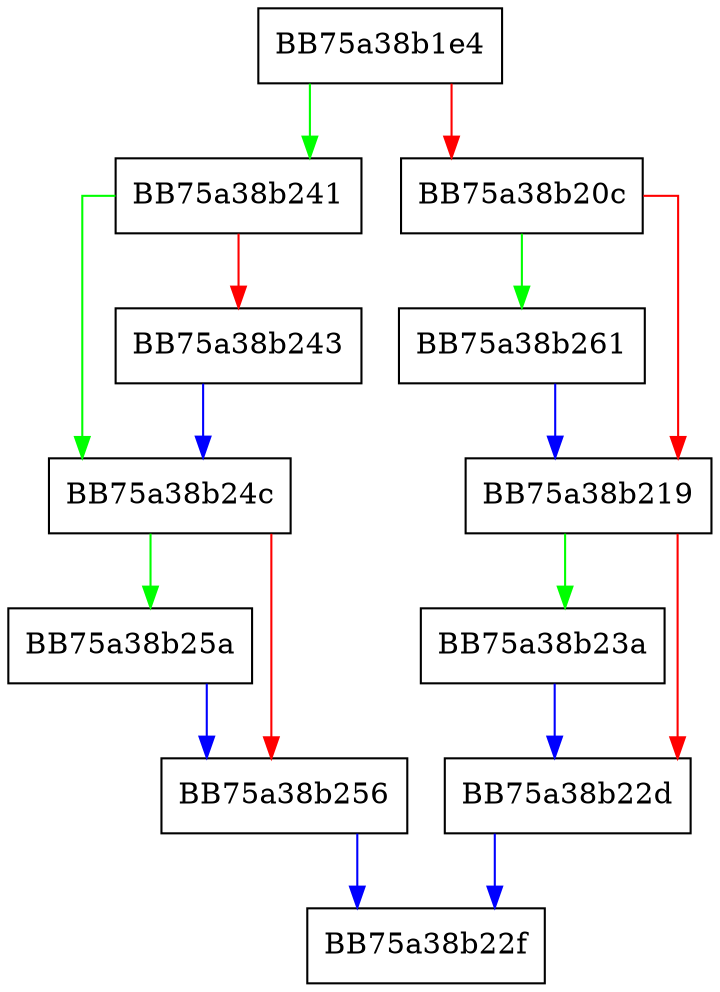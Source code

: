digraph GetPPIDForRunningProcess {
  node [shape="box"];
  graph [splines=ortho];
  BB75a38b1e4 -> BB75a38b241 [color="green"];
  BB75a38b1e4 -> BB75a38b20c [color="red"];
  BB75a38b20c -> BB75a38b261 [color="green"];
  BB75a38b20c -> BB75a38b219 [color="red"];
  BB75a38b219 -> BB75a38b23a [color="green"];
  BB75a38b219 -> BB75a38b22d [color="red"];
  BB75a38b22d -> BB75a38b22f [color="blue"];
  BB75a38b23a -> BB75a38b22d [color="blue"];
  BB75a38b241 -> BB75a38b24c [color="green"];
  BB75a38b241 -> BB75a38b243 [color="red"];
  BB75a38b243 -> BB75a38b24c [color="blue"];
  BB75a38b24c -> BB75a38b25a [color="green"];
  BB75a38b24c -> BB75a38b256 [color="red"];
  BB75a38b256 -> BB75a38b22f [color="blue"];
  BB75a38b25a -> BB75a38b256 [color="blue"];
  BB75a38b261 -> BB75a38b219 [color="blue"];
}